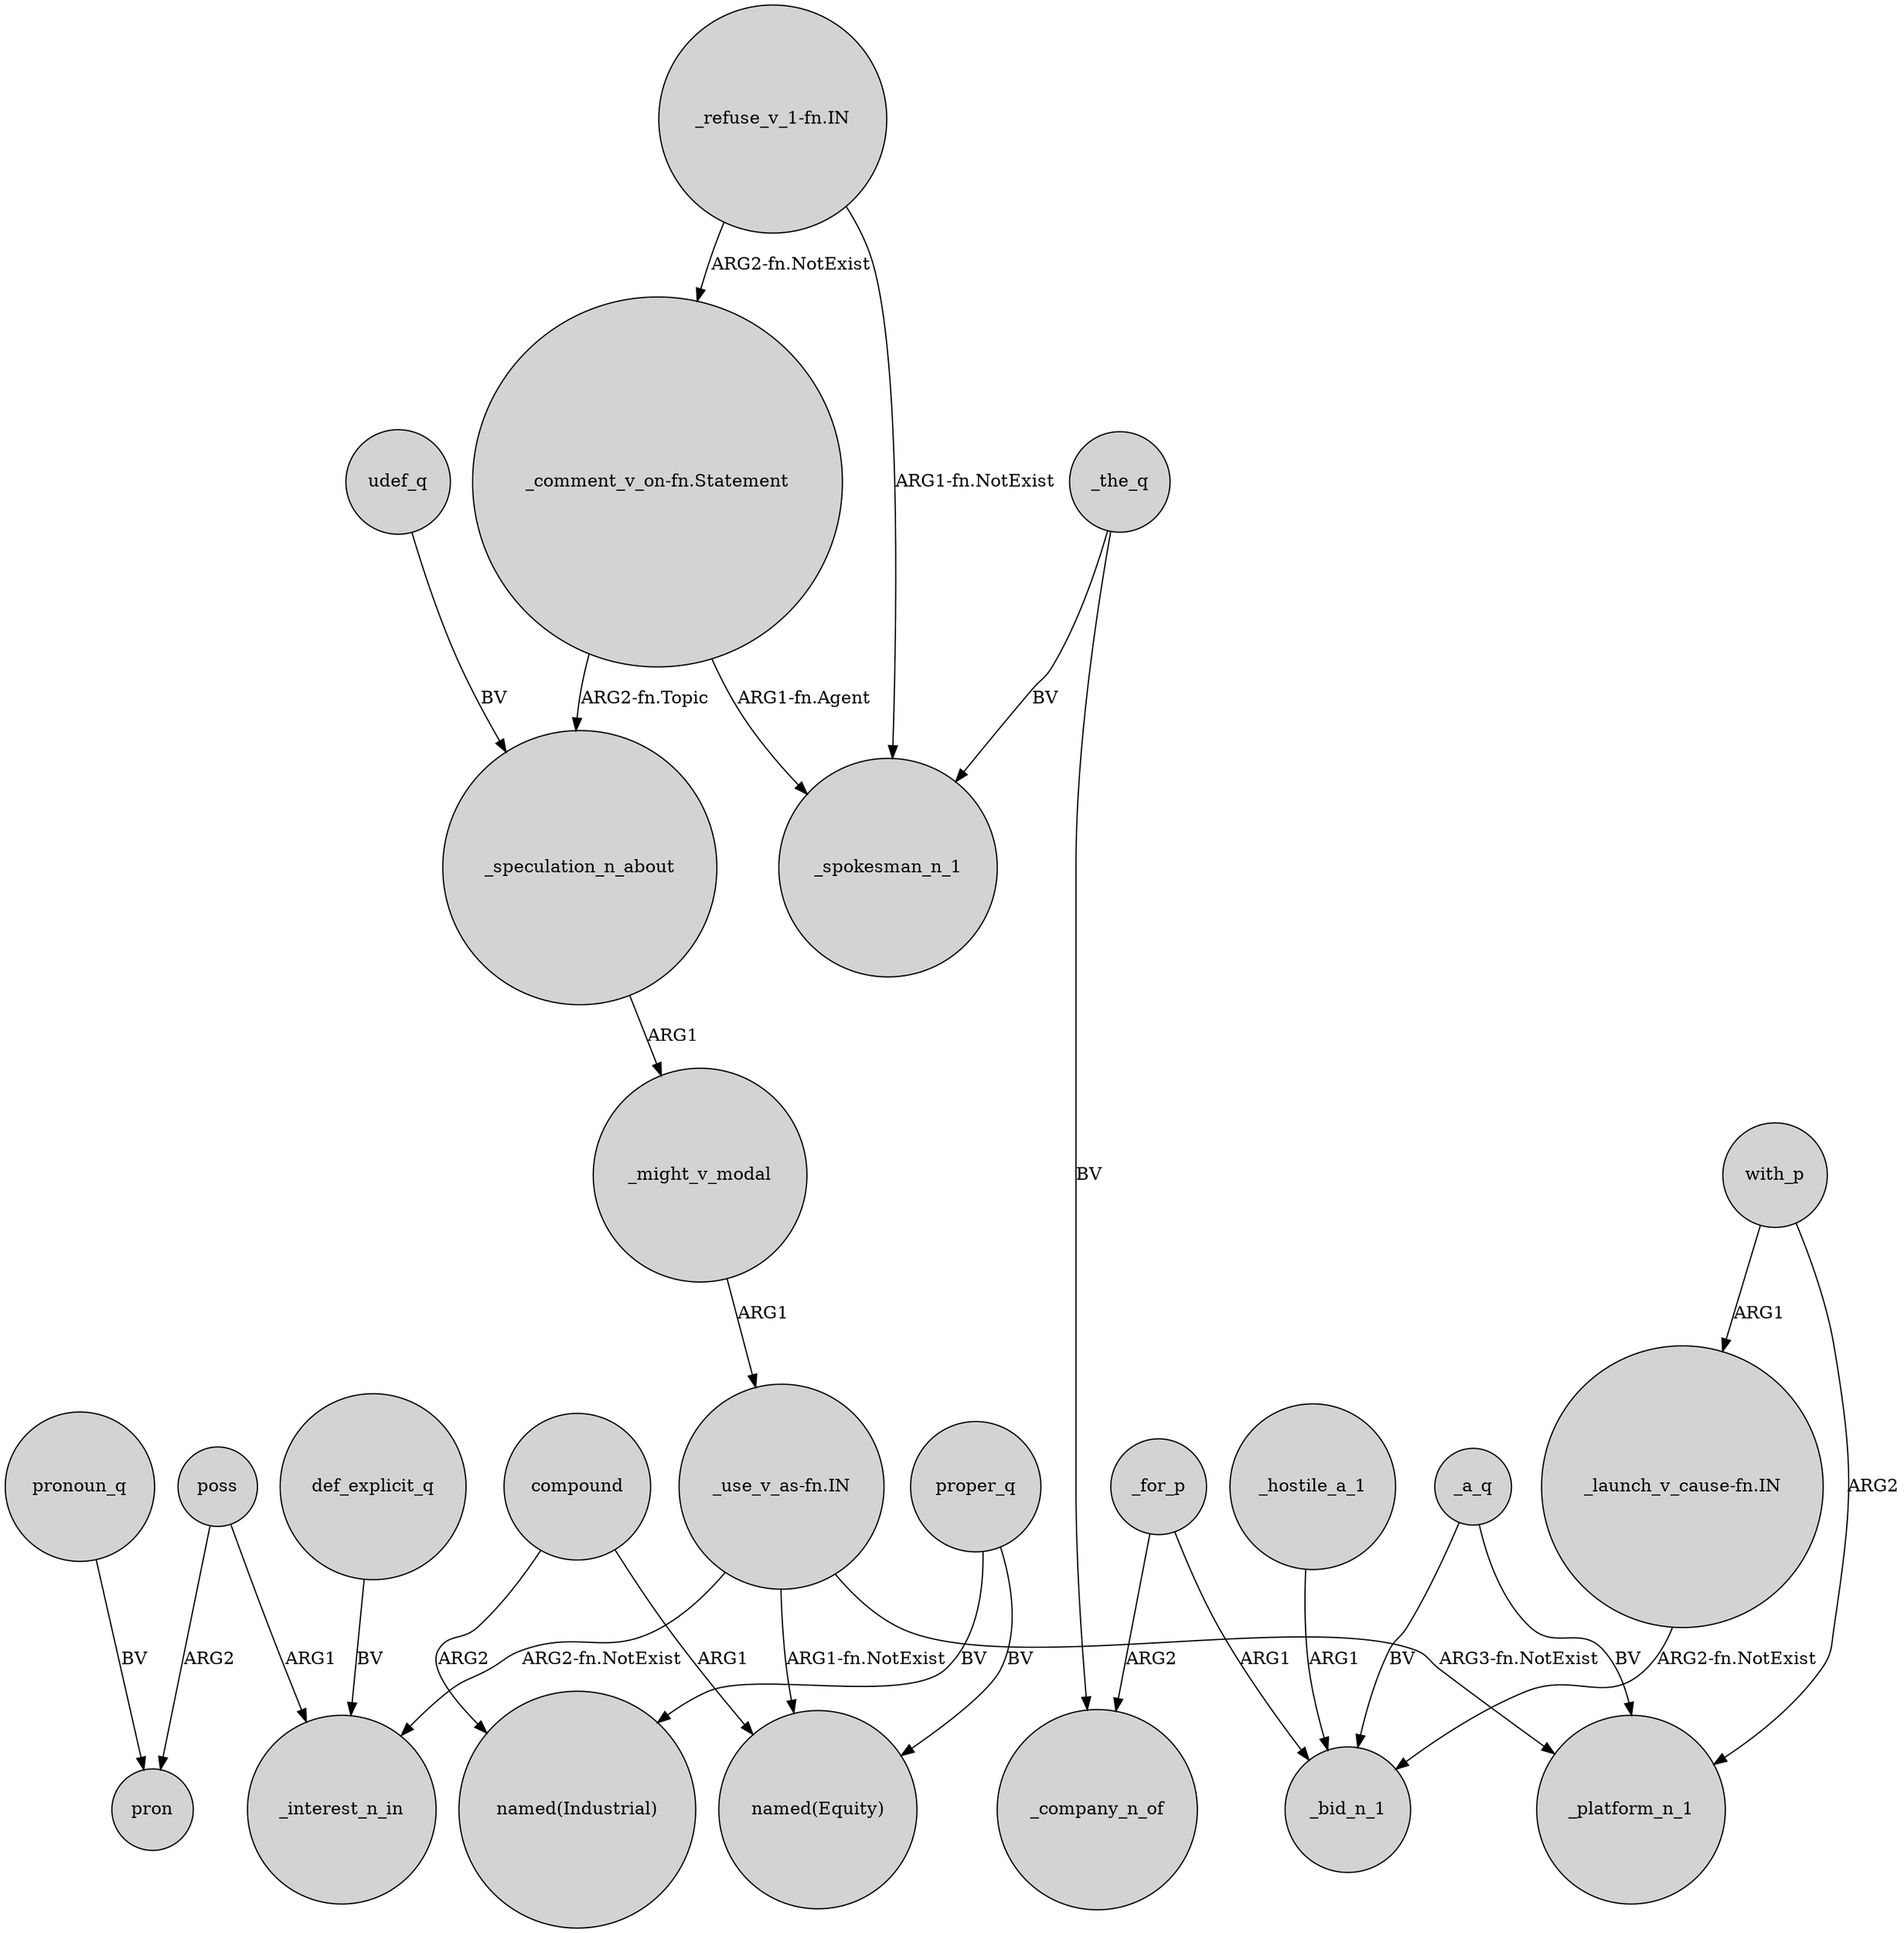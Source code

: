 digraph {
	node [shape=circle style=filled]
	with_p -> _platform_n_1 [label=ARG2]
	"_comment_v_on-fn.Statement" -> _speculation_n_about [label="ARG2-fn.Topic"]
	poss -> pron [label=ARG2]
	def_explicit_q -> _interest_n_in [label=BV]
	"_comment_v_on-fn.Statement" -> _spokesman_n_1 [label="ARG1-fn.Agent"]
	udef_q -> _speculation_n_about [label=BV]
	_speculation_n_about -> _might_v_modal [label=ARG1]
	with_p -> "_launch_v_cause-fn.IN" [label=ARG1]
	_hostile_a_1 -> _bid_n_1 [label=ARG1]
	"_use_v_as-fn.IN" -> "named(Equity)" [label="ARG1-fn.NotExist"]
	_the_q -> _company_n_of [label=BV]
	compound -> "named(Equity)" [label=ARG1]
	pronoun_q -> pron [label=BV]
	compound -> "named(Industrial)" [label=ARG2]
	proper_q -> "named(Industrial)" [label=BV]
	_for_p -> _company_n_of [label=ARG2]
	_a_q -> _platform_n_1 [label=BV]
	"_refuse_v_1-fn.IN" -> "_comment_v_on-fn.Statement" [label="ARG2-fn.NotExist"]
	_for_p -> _bid_n_1 [label=ARG1]
	"_launch_v_cause-fn.IN" -> _bid_n_1 [label="ARG2-fn.NotExist"]
	_the_q -> _spokesman_n_1 [label=BV]
	"_refuse_v_1-fn.IN" -> _spokesman_n_1 [label="ARG1-fn.NotExist"]
	_might_v_modal -> "_use_v_as-fn.IN" [label=ARG1]
	"_use_v_as-fn.IN" -> _interest_n_in [label="ARG2-fn.NotExist"]
	"_use_v_as-fn.IN" -> _platform_n_1 [label="ARG3-fn.NotExist"]
	poss -> _interest_n_in [label=ARG1]
	proper_q -> "named(Equity)" [label=BV]
	_a_q -> _bid_n_1 [label=BV]
}
